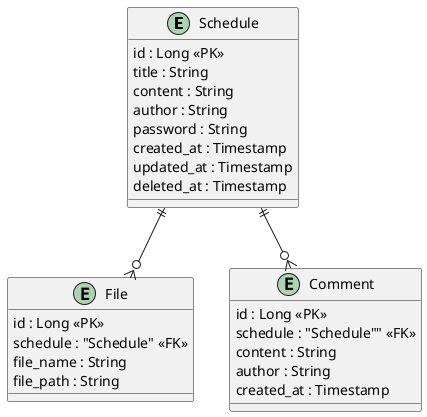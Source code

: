 @startuml
entity "Schedule" {
    id : Long <<PK>>
    title : String
    content : String
    author : String
    password : String
    created_at : Timestamp
    updated_at : Timestamp
    deleted_at : Timestamp
}

entity "File" {
    id : Long <<PK>>
    schedule : "Schedule" <<FK>>
    file_name : String
    file_path : String
}

entity "Comment"{
    id : Long <<PK>>
    schedule : "Schedule"" <<FK>>
    content : String
    author : String
    created_at : Timestamp
}

Schedule ||--o{ File
Schedule ||--o{ Comment
@enduml